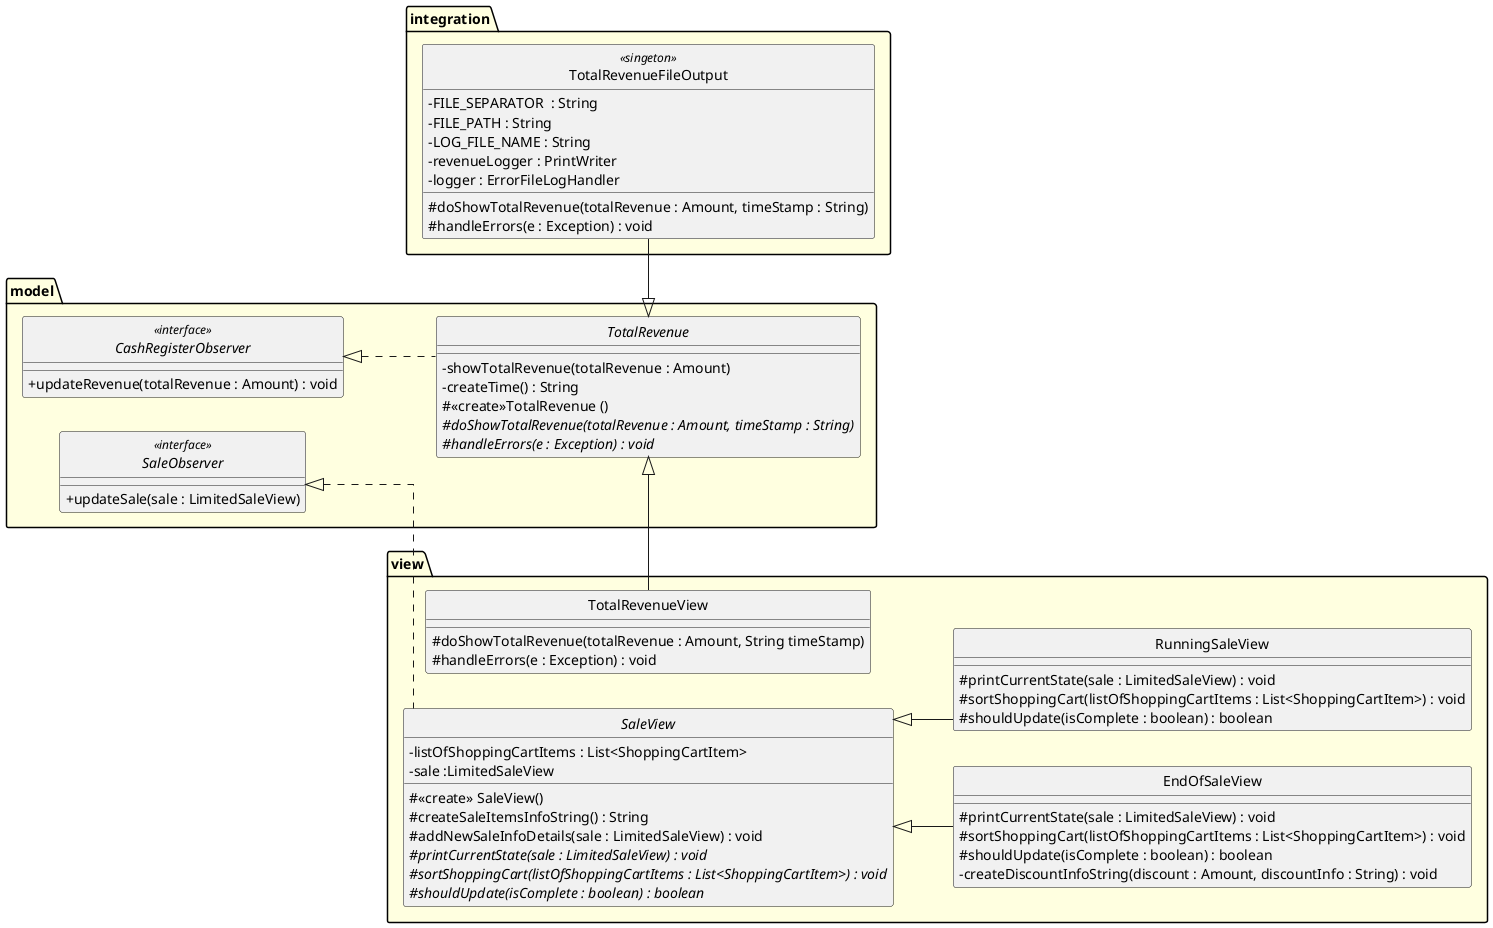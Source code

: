 @startuml
hide circle
skinparam linetype ortho
skinparam package {
BackgroundColor LightYellow
}
'top to bottom direction
left to right direction
skinparam ClassAttributeIconSize 0

package model {
  abstract class TotalRevenue {
- showTotalRevenue(totalRevenue : Amount)
- createTime() : String
# <<create>>TotalRevenue ()
# {abstract} doShowTotalRevenue(totalRevenue : Amount, timeStamp : String)
# {abstract} handleErrors(e : Exception) : void
}
  interface SaleObserver <<interface>> {
+ updateSale(sale : LimitedSaleView)
  }
  interface CashRegisterObserver <<interface>> {
+ updateRevenue(totalRevenue : Amount) : void
  }
}

package view {
  abstract class SaleView {
  - listOfShoppingCartItems : List<ShoppingCartItem>
  - sale :LimitedSaleView
  # <<create>> SaleView()
  # createSaleItemsInfoString() : String
  # addNewSaleInfoDetails(sale : LimitedSaleView) : void
  # {abstract} printCurrentState(sale : LimitedSaleView) : void
  # {abstract} sortShoppingCart(listOfShoppingCartItems : List<ShoppingCartItem>) : void
  # {abstract} shouldUpdate(isComplete : boolean) : boolean
  }
  class EndOfSaleView {
  # printCurrentState(sale : LimitedSaleView) : void
  # sortShoppingCart(listOfShoppingCartItems : List<ShoppingCartItem>) : void
  # shouldUpdate(isComplete : boolean) : boolean
  - createDiscountInfoString(discount : Amount, discountInfo : String) : void
    }
  class RunningSaleView {
  # printCurrentState(sale : LimitedSaleView) : void
  # sortShoppingCart(listOfShoppingCartItems : List<ShoppingCartItem>) : void
  # shouldUpdate(isComplete : boolean) : boolean
  }
  class TotalRevenueView {
  # doShowTotalRevenue(totalRevenue : Amount, String timeStamp)
  # handleErrors(e : Exception) : void
  }
}
package integration {
  class TotalRevenueFileOutput <<singeton>> {
  - FILE_SEPARATOR  : String
  - FILE_PATH : String
  - LOG_FILE_NAME : String
  - revenueLogger : PrintWriter
  - logger : ErrorFileLogHandler
  # doShowTotalRevenue(totalRevenue : Amount, timeStamp : String)
  # handleErrors(e : Exception) : void
  }
}

'interfaces
CashRegisterObserver <|-[dashed]- TotalRevenue
TotalRevenue <|- TotalRevenueView
TotalRevenue <|- TotalRevenueFileOutput

SaleObserver <|-[dashed]- SaleView
SaleView <|-- EndOfSaleView
SaleView <|-- RunningSaleView

@enduml